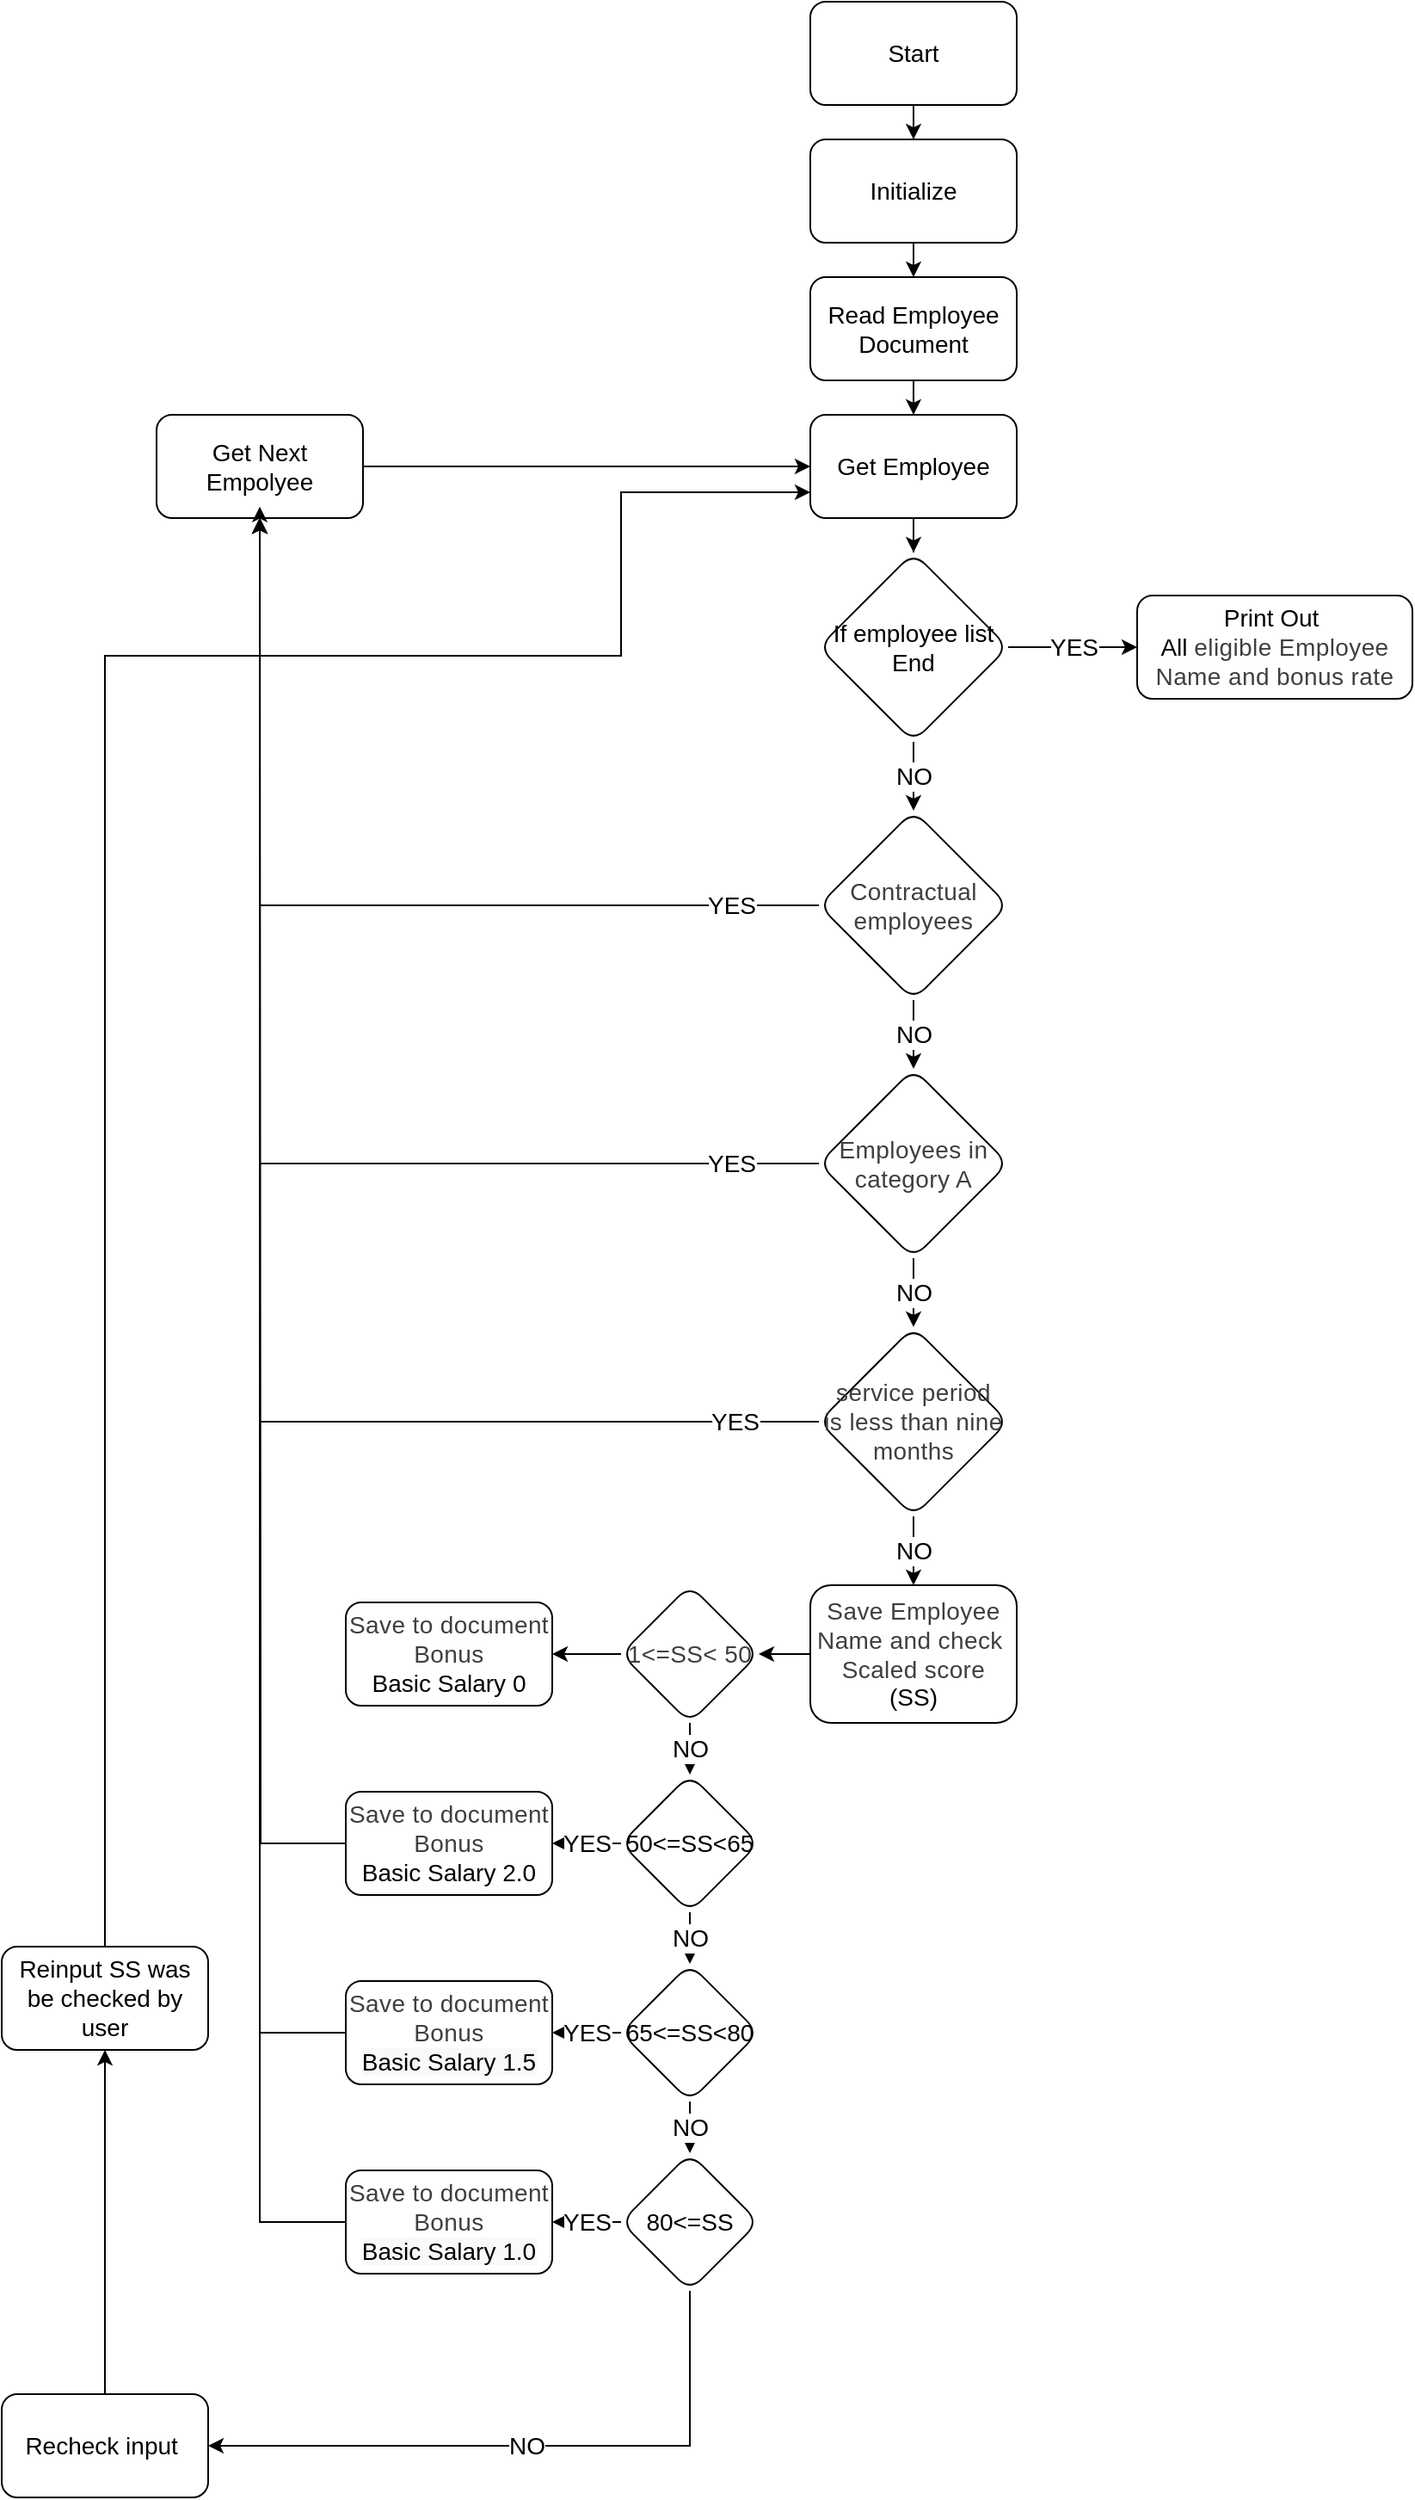<mxfile version="13.8.9" type="github">
  <diagram id="TZTiGv3IJGvv2dqckwBk" name="Page-1">
    <mxGraphModel dx="1867" dy="564" grid="1" gridSize="10" guides="1" tooltips="1" connect="1" arrows="1" fold="1" page="1" pageScale="1" pageWidth="850" pageHeight="1100" math="0" shadow="0">
      <root>
        <mxCell id="0" />
        <mxCell id="1" parent="0" />
        <mxCell id="0ykiGWg-pEmWMlpa55bD-3" value="" style="edgeStyle=orthogonalEdgeStyle;rounded=0;orthogonalLoop=1;jettySize=auto;html=1;fontFamily=Helvetica;fontSize=14;fontStyle=0;verticalAlign=middle;" edge="1" parent="1" source="0ykiGWg-pEmWMlpa55bD-1" target="0ykiGWg-pEmWMlpa55bD-2">
          <mxGeometry relative="1" as="geometry" />
        </mxCell>
        <mxCell id="0ykiGWg-pEmWMlpa55bD-1" value="Start" style="rounded=1;whiteSpace=wrap;html=1;fontFamily=Helvetica;fontSize=14;fontStyle=0;verticalAlign=middle;" vertex="1" parent="1">
          <mxGeometry x="340" width="120" height="60" as="geometry" />
        </mxCell>
        <mxCell id="0ykiGWg-pEmWMlpa55bD-5" value="" style="edgeStyle=orthogonalEdgeStyle;rounded=0;orthogonalLoop=1;jettySize=auto;html=1;fontFamily=Helvetica;fontSize=14;fontStyle=0;verticalAlign=middle;" edge="1" parent="1" source="0ykiGWg-pEmWMlpa55bD-2" target="0ykiGWg-pEmWMlpa55bD-4">
          <mxGeometry relative="1" as="geometry" />
        </mxCell>
        <mxCell id="0ykiGWg-pEmWMlpa55bD-2" value="Initialize" style="whiteSpace=wrap;html=1;rounded=1;fontFamily=Helvetica;fontSize=14;fontStyle=0;verticalAlign=middle;" vertex="1" parent="1">
          <mxGeometry x="340" y="80" width="120" height="60" as="geometry" />
        </mxCell>
        <mxCell id="0ykiGWg-pEmWMlpa55bD-7" value="" style="edgeStyle=orthogonalEdgeStyle;rounded=0;orthogonalLoop=1;jettySize=auto;html=1;fontFamily=Helvetica;fontSize=14;fontStyle=0;verticalAlign=middle;" edge="1" parent="1" source="0ykiGWg-pEmWMlpa55bD-4" target="0ykiGWg-pEmWMlpa55bD-6">
          <mxGeometry relative="1" as="geometry" />
        </mxCell>
        <mxCell id="0ykiGWg-pEmWMlpa55bD-4" value="Read Employee Document" style="whiteSpace=wrap;html=1;rounded=1;fontFamily=Helvetica;fontSize=14;fontStyle=0;verticalAlign=middle;" vertex="1" parent="1">
          <mxGeometry x="340" y="160" width="120" height="60" as="geometry" />
        </mxCell>
        <mxCell id="0ykiGWg-pEmWMlpa55bD-9" value="" style="edgeStyle=orthogonalEdgeStyle;rounded=0;orthogonalLoop=1;jettySize=auto;html=1;fontFamily=Helvetica;fontSize=14;fontStyle=0;verticalAlign=middle;" edge="1" parent="1" source="0ykiGWg-pEmWMlpa55bD-6" target="0ykiGWg-pEmWMlpa55bD-8">
          <mxGeometry relative="1" as="geometry" />
        </mxCell>
        <mxCell id="0ykiGWg-pEmWMlpa55bD-6" value="Get Employee" style="whiteSpace=wrap;html=1;rounded=1;fontFamily=Helvetica;fontSize=14;fontStyle=0;verticalAlign=middle;" vertex="1" parent="1">
          <mxGeometry x="340" y="240" width="120" height="60" as="geometry" />
        </mxCell>
        <mxCell id="0ykiGWg-pEmWMlpa55bD-11" value="YES" style="edgeStyle=orthogonalEdgeStyle;rounded=0;orthogonalLoop=1;jettySize=auto;html=1;fontFamily=Helvetica;fontSize=14;fontStyle=0;verticalAlign=middle;" edge="1" parent="1" source="0ykiGWg-pEmWMlpa55bD-8" target="0ykiGWg-pEmWMlpa55bD-10">
          <mxGeometry relative="1" as="geometry" />
        </mxCell>
        <mxCell id="0ykiGWg-pEmWMlpa55bD-17" value="NO" style="edgeStyle=orthogonalEdgeStyle;rounded=0;orthogonalLoop=1;jettySize=auto;html=1;fontFamily=Helvetica;fontSize=14;fontStyle=0;verticalAlign=middle;" edge="1" parent="1" source="0ykiGWg-pEmWMlpa55bD-8" target="0ykiGWg-pEmWMlpa55bD-16">
          <mxGeometry relative="1" as="geometry" />
        </mxCell>
        <mxCell id="0ykiGWg-pEmWMlpa55bD-8" value="If employee list&lt;br style=&quot;font-size: 14px;&quot;&gt;End" style="rhombus;whiteSpace=wrap;html=1;rounded=1;fontFamily=Helvetica;fontSize=14;fontStyle=0;verticalAlign=middle;" vertex="1" parent="1">
          <mxGeometry x="345" y="320" width="110" height="110" as="geometry" />
        </mxCell>
        <mxCell id="0ykiGWg-pEmWMlpa55bD-10" value="Print Out&amp;nbsp;&lt;br style=&quot;font-size: 14px;&quot;&gt;&lt;div style=&quot;font-size: 14px;&quot;&gt;&lt;span style=&quot;font-size: 14px;&quot;&gt;All &lt;font color=&quot;#3c4043&quot; style=&quot;font-size: 14px;&quot;&gt;&lt;span style=&quot;font-size: 14px ; letter-spacing: 0.2px&quot;&gt;eligible Employee Name and bonus rate&lt;/span&gt;&lt;/font&gt;&lt;/span&gt;&lt;/div&gt;" style="whiteSpace=wrap;html=1;rounded=1;fontFamily=Helvetica;fontSize=14;fontStyle=0;verticalAlign=middle;" vertex="1" parent="1">
          <mxGeometry x="530" y="345" width="160" height="60" as="geometry" />
        </mxCell>
        <mxCell id="0ykiGWg-pEmWMlpa55bD-19" value="NO" style="edgeStyle=orthogonalEdgeStyle;rounded=0;orthogonalLoop=1;jettySize=auto;html=1;fontFamily=Helvetica;fontSize=14;fontStyle=0;verticalAlign=middle;" edge="1" parent="1" source="0ykiGWg-pEmWMlpa55bD-16" target="0ykiGWg-pEmWMlpa55bD-18">
          <mxGeometry relative="1" as="geometry" />
        </mxCell>
        <mxCell id="0ykiGWg-pEmWMlpa55bD-27" value="YES" style="edgeStyle=orthogonalEdgeStyle;rounded=0;orthogonalLoop=1;jettySize=auto;html=1;fontFamily=Helvetica;fontSize=14;fontStyle=0;verticalAlign=middle;" edge="1" parent="1" source="0ykiGWg-pEmWMlpa55bD-16" target="0ykiGWg-pEmWMlpa55bD-26">
          <mxGeometry x="-0.812" relative="1" as="geometry">
            <mxPoint as="offset" />
          </mxGeometry>
        </mxCell>
        <mxCell id="0ykiGWg-pEmWMlpa55bD-16" value="&lt;span style=&quot;color: rgb(60, 64, 67); font-size: 14px; font-style: normal; letter-spacing: 0.2px; text-indent: 0px; text-transform: none; word-spacing: 0px; display: inline; float: none;&quot;&gt;Contractual employees&lt;/span&gt;" style="rhombus;whiteSpace=wrap;html=1;rounded=1;fontFamily=Helvetica;fontSize=14;fontStyle=0;verticalAlign=middle;" vertex="1" parent="1">
          <mxGeometry x="345" y="470" width="110" height="110" as="geometry" />
        </mxCell>
        <mxCell id="0ykiGWg-pEmWMlpa55bD-21" value="NO" style="edgeStyle=orthogonalEdgeStyle;rounded=0;orthogonalLoop=1;jettySize=auto;html=1;fontFamily=Helvetica;fontSize=14;fontStyle=0;verticalAlign=middle;" edge="1" parent="1" source="0ykiGWg-pEmWMlpa55bD-18" target="0ykiGWg-pEmWMlpa55bD-20">
          <mxGeometry relative="1" as="geometry" />
        </mxCell>
        <mxCell id="0ykiGWg-pEmWMlpa55bD-29" value="YES" style="edgeStyle=orthogonalEdgeStyle;rounded=0;orthogonalLoop=1;jettySize=auto;html=1;fontFamily=Helvetica;fontSize=14;entryX=0.5;entryY=1;entryDx=0;entryDy=0;fontStyle=0;verticalAlign=middle;" edge="1" parent="1" source="0ykiGWg-pEmWMlpa55bD-18" target="0ykiGWg-pEmWMlpa55bD-26">
          <mxGeometry x="-0.855" relative="1" as="geometry">
            <mxPoint x="90" y="310" as="targetPoint" />
            <mxPoint as="offset" />
          </mxGeometry>
        </mxCell>
        <mxCell id="0ykiGWg-pEmWMlpa55bD-18" value="&#xa;&#xa;&lt;span style=&quot;color: rgb(60, 64, 67); font-size: 14px; font-style: normal; letter-spacing: 0.2px; text-indent: 0px; text-transform: none; word-spacing: 0px; display: inline; float: none;&quot;&gt;Employees in category A&lt;/span&gt;&#xa;&#xa;" style="rhombus;whiteSpace=wrap;html=1;rounded=1;fontFamily=Helvetica;fontSize=14;fontStyle=0;verticalAlign=middle;" vertex="1" parent="1">
          <mxGeometry x="345" y="620" width="110" height="110" as="geometry" />
        </mxCell>
        <mxCell id="0ykiGWg-pEmWMlpa55bD-30" value="YES" style="edgeStyle=orthogonalEdgeStyle;rounded=0;orthogonalLoop=1;jettySize=auto;html=1;entryX=0.5;entryY=1;entryDx=0;entryDy=0;fontFamily=Helvetica;fontSize=14;fontStyle=0;verticalAlign=middle;" edge="1" parent="1" source="0ykiGWg-pEmWMlpa55bD-20" target="0ykiGWg-pEmWMlpa55bD-26">
          <mxGeometry x="-0.885" relative="1" as="geometry">
            <mxPoint as="offset" />
          </mxGeometry>
        </mxCell>
        <mxCell id="0ykiGWg-pEmWMlpa55bD-36" value="NO" style="edgeStyle=orthogonalEdgeStyle;rounded=0;orthogonalLoop=1;jettySize=auto;html=1;fontFamily=Helvetica;fontSize=14;fontStyle=0;verticalAlign=middle;" edge="1" parent="1" source="0ykiGWg-pEmWMlpa55bD-20" target="0ykiGWg-pEmWMlpa55bD-35">
          <mxGeometry relative="1" as="geometry" />
        </mxCell>
        <mxCell id="0ykiGWg-pEmWMlpa55bD-20" value="&lt;span style=&quot;color: rgb(60, 64, 67); font-size: 14px; font-style: normal; letter-spacing: 0.2px; text-indent: 0px; text-transform: none; word-spacing: 0px; display: inline; float: none;&quot;&gt;service period &lt;br style=&quot;font-size: 14px;&quot;&gt;is less than nine months&lt;/span&gt;" style="rhombus;whiteSpace=wrap;html=1;rounded=1;fontFamily=Helvetica;fontSize=14;fontStyle=0;verticalAlign=middle;" vertex="1" parent="1">
          <mxGeometry x="345" y="770" width="110" height="110" as="geometry" />
        </mxCell>
        <mxCell id="0ykiGWg-pEmWMlpa55bD-28" style="edgeStyle=orthogonalEdgeStyle;rounded=0;orthogonalLoop=1;jettySize=auto;html=1;entryX=0;entryY=0.5;entryDx=0;entryDy=0;fontFamily=Helvetica;fontSize=14;fontStyle=0;verticalAlign=middle;" edge="1" parent="1" source="0ykiGWg-pEmWMlpa55bD-26" target="0ykiGWg-pEmWMlpa55bD-6">
          <mxGeometry relative="1" as="geometry" />
        </mxCell>
        <mxCell id="0ykiGWg-pEmWMlpa55bD-26" value="Get Next Empolyee" style="whiteSpace=wrap;html=1;rounded=1;fontFamily=Helvetica;fontStyle=0;verticalAlign=middle;fontSize=14;" vertex="1" parent="1">
          <mxGeometry x="-40" y="240" width="120" height="60" as="geometry" />
        </mxCell>
        <mxCell id="0ykiGWg-pEmWMlpa55bD-38" value="" style="edgeStyle=orthogonalEdgeStyle;rounded=0;orthogonalLoop=1;jettySize=auto;html=1;fontFamily=Helvetica;fontSize=14;fontStyle=0;verticalAlign=middle;" edge="1" parent="1" source="0ykiGWg-pEmWMlpa55bD-35" target="0ykiGWg-pEmWMlpa55bD-37">
          <mxGeometry relative="1" as="geometry" />
        </mxCell>
        <mxCell id="0ykiGWg-pEmWMlpa55bD-35" value="&lt;span style=&quot;color: rgb(60 , 64 , 67) ; font-size: 14px ; font-style: normal ; letter-spacing: 0.2px ; text-indent: 0px ; text-transform: none ; word-spacing: 0px ; display: inline ; float: none&quot;&gt;Save Employee Name and check&amp;nbsp;&lt;br&gt;Scaled score&lt;br style=&quot;font-size: 14px&quot;&gt;&lt;/span&gt;(SS)" style="whiteSpace=wrap;html=1;rounded=1;fontFamily=Helvetica;fontStyle=0;verticalAlign=middle;fontSize=14;" vertex="1" parent="1">
          <mxGeometry x="340" y="920" width="120" height="80" as="geometry" />
        </mxCell>
        <mxCell id="0ykiGWg-pEmWMlpa55bD-40" value="NO" style="edgeStyle=orthogonalEdgeStyle;rounded=0;orthogonalLoop=1;jettySize=auto;html=1;fontFamily=Helvetica;fontSize=14;fontStyle=0;verticalAlign=middle;" edge="1" parent="1" source="0ykiGWg-pEmWMlpa55bD-37" target="0ykiGWg-pEmWMlpa55bD-39">
          <mxGeometry relative="1" as="geometry" />
        </mxCell>
        <mxCell id="0ykiGWg-pEmWMlpa55bD-65" value="" style="edgeStyle=orthogonalEdgeStyle;rounded=0;orthogonalLoop=1;jettySize=auto;html=1;fontFamily=Helvetica;fontSize=14;" edge="1" parent="1" source="0ykiGWg-pEmWMlpa55bD-37" target="0ykiGWg-pEmWMlpa55bD-64">
          <mxGeometry relative="1" as="geometry" />
        </mxCell>
        <mxCell id="0ykiGWg-pEmWMlpa55bD-37" value="&lt;font color=&quot;#3c4043&quot; style=&quot;font-size: 14px&quot;&gt;&lt;span style=&quot;font-size: 14px ; letter-spacing: 0.2px&quot;&gt;1&amp;lt;=SS&amp;lt; 50&lt;/span&gt;&lt;/font&gt;" style="rhombus;whiteSpace=wrap;html=1;rounded=1;fontFamily=Helvetica;fontStyle=0;verticalAlign=middle;fontSize=14;" vertex="1" parent="1">
          <mxGeometry x="230" y="920" width="80" height="80" as="geometry" />
        </mxCell>
        <mxCell id="0ykiGWg-pEmWMlpa55bD-43" value="NO" style="edgeStyle=orthogonalEdgeStyle;rounded=0;orthogonalLoop=1;jettySize=auto;html=1;fontFamily=Helvetica;fontSize=14;fontStyle=0;verticalAlign=middle;" edge="1" parent="1" source="0ykiGWg-pEmWMlpa55bD-39" target="0ykiGWg-pEmWMlpa55bD-42">
          <mxGeometry relative="1" as="geometry" />
        </mxCell>
        <mxCell id="0ykiGWg-pEmWMlpa55bD-54" value="YES" style="edgeStyle=orthogonalEdgeStyle;rounded=0;orthogonalLoop=1;jettySize=auto;html=1;fontFamily=Helvetica;fontSize=14;fontStyle=0;verticalAlign=middle;" edge="1" parent="1" source="0ykiGWg-pEmWMlpa55bD-39" target="0ykiGWg-pEmWMlpa55bD-53">
          <mxGeometry relative="1" as="geometry" />
        </mxCell>
        <mxCell id="0ykiGWg-pEmWMlpa55bD-39" value="50&amp;lt;=SS&amp;lt;65" style="rhombus;whiteSpace=wrap;html=1;rounded=1;fontFamily=Helvetica;fontStyle=0;verticalAlign=middle;fontSize=14;" vertex="1" parent="1">
          <mxGeometry x="230" y="1030" width="80" height="80" as="geometry" />
        </mxCell>
        <mxCell id="0ykiGWg-pEmWMlpa55bD-45" value="NO" style="edgeStyle=orthogonalEdgeStyle;rounded=0;orthogonalLoop=1;jettySize=auto;html=1;fontFamily=Helvetica;fontSize=14;fontStyle=0;verticalAlign=middle;" edge="1" parent="1" source="0ykiGWg-pEmWMlpa55bD-42" target="0ykiGWg-pEmWMlpa55bD-44">
          <mxGeometry relative="1" as="geometry" />
        </mxCell>
        <mxCell id="0ykiGWg-pEmWMlpa55bD-56" value="YES" style="edgeStyle=orthogonalEdgeStyle;rounded=0;orthogonalLoop=1;jettySize=auto;html=1;fontFamily=Helvetica;fontSize=14;fontStyle=0;verticalAlign=middle;" edge="1" parent="1" source="0ykiGWg-pEmWMlpa55bD-42" target="0ykiGWg-pEmWMlpa55bD-55">
          <mxGeometry relative="1" as="geometry" />
        </mxCell>
        <mxCell id="0ykiGWg-pEmWMlpa55bD-42" value="65&amp;lt;=SS&amp;lt;80" style="rhombus;whiteSpace=wrap;html=1;rounded=1;fontFamily=Helvetica;fontStyle=0;verticalAlign=middle;fontSize=14;" vertex="1" parent="1">
          <mxGeometry x="230" y="1140" width="80" height="80" as="geometry" />
        </mxCell>
        <mxCell id="0ykiGWg-pEmWMlpa55bD-51" value="NO" style="edgeStyle=orthogonalEdgeStyle;rounded=0;orthogonalLoop=1;jettySize=auto;html=1;entryX=1;entryY=0.5;entryDx=0;entryDy=0;fontFamily=Helvetica;fontSize=14;fontStyle=0;verticalAlign=middle;" edge="1" parent="1" source="0ykiGWg-pEmWMlpa55bD-44" target="0ykiGWg-pEmWMlpa55bD-46">
          <mxGeometry relative="1" as="geometry">
            <Array as="points">
              <mxPoint x="270" y="1420" />
            </Array>
          </mxGeometry>
        </mxCell>
        <mxCell id="0ykiGWg-pEmWMlpa55bD-58" value="YES" style="edgeStyle=orthogonalEdgeStyle;rounded=0;orthogonalLoop=1;jettySize=auto;html=1;fontFamily=Helvetica;fontSize=14;fontStyle=0;verticalAlign=middle;" edge="1" parent="1" source="0ykiGWg-pEmWMlpa55bD-44" target="0ykiGWg-pEmWMlpa55bD-57">
          <mxGeometry relative="1" as="geometry" />
        </mxCell>
        <mxCell id="0ykiGWg-pEmWMlpa55bD-44" value="80&amp;lt;=SS" style="rhombus;whiteSpace=wrap;html=1;rounded=1;fontFamily=Helvetica;fontStyle=0;verticalAlign=middle;fontSize=14;" vertex="1" parent="1">
          <mxGeometry x="230" y="1250" width="80" height="80" as="geometry" />
        </mxCell>
        <mxCell id="0ykiGWg-pEmWMlpa55bD-49" value="" style="edgeStyle=orthogonalEdgeStyle;rounded=0;orthogonalLoop=1;jettySize=auto;html=1;fontFamily=Helvetica;fontSize=14;fontStyle=0;verticalAlign=middle;" edge="1" parent="1" source="0ykiGWg-pEmWMlpa55bD-46" target="0ykiGWg-pEmWMlpa55bD-48">
          <mxGeometry relative="1" as="geometry" />
        </mxCell>
        <mxCell id="0ykiGWg-pEmWMlpa55bD-46" value="Recheck input&amp;nbsp;&lt;br style=&quot;font-size: 14px;&quot;&gt;" style="whiteSpace=wrap;html=1;rounded=1;fontFamily=Helvetica;fontStyle=0;verticalAlign=middle;fontSize=14;" vertex="1" parent="1">
          <mxGeometry x="-130" y="1390" width="120" height="60" as="geometry" />
        </mxCell>
        <mxCell id="0ykiGWg-pEmWMlpa55bD-50" style="edgeStyle=orthogonalEdgeStyle;rounded=0;orthogonalLoop=1;jettySize=auto;html=1;fontFamily=Helvetica;fontSize=14;fontStyle=0;verticalAlign=middle;entryX=0;entryY=0.75;entryDx=0;entryDy=0;" edge="1" parent="1" source="0ykiGWg-pEmWMlpa55bD-48" target="0ykiGWg-pEmWMlpa55bD-6">
          <mxGeometry relative="1" as="geometry">
            <mxPoint x="90" y="297.778" as="targetPoint" />
            <Array as="points">
              <mxPoint x="-70" y="380" />
              <mxPoint x="230" y="380" />
              <mxPoint x="230" y="285" />
            </Array>
          </mxGeometry>
        </mxCell>
        <mxCell id="0ykiGWg-pEmWMlpa55bD-48" value="Reinput SS was be checked by user" style="whiteSpace=wrap;html=1;rounded=1;fontFamily=Helvetica;fontStyle=0;verticalAlign=middle;fontSize=14;" vertex="1" parent="1">
          <mxGeometry x="-130" y="1130" width="120" height="60" as="geometry" />
        </mxCell>
        <mxCell id="0ykiGWg-pEmWMlpa55bD-61" style="edgeStyle=orthogonalEdgeStyle;rounded=0;orthogonalLoop=1;jettySize=auto;html=1;fontFamily=Helvetica;fontSize=14;fontStyle=0;verticalAlign=middle;" edge="1" parent="1" source="0ykiGWg-pEmWMlpa55bD-53">
          <mxGeometry relative="1" as="geometry">
            <mxPoint x="20" y="293.333" as="targetPoint" />
          </mxGeometry>
        </mxCell>
        <mxCell id="0ykiGWg-pEmWMlpa55bD-53" value="&lt;span style=&quot;color: rgb(60, 64, 67); font-size: 14px; letter-spacing: 0.2px;&quot;&gt;Save to document&lt;br style=&quot;font-size: 14px;&quot;&gt;Bonus&lt;br style=&quot;font-size: 14px;&quot;&gt;&lt;/span&gt;Basic Salary 2.0" style="whiteSpace=wrap;html=1;rounded=1;fontFamily=Helvetica;fontStyle=0;verticalAlign=middle;fontSize=14;" vertex="1" parent="1">
          <mxGeometry x="70" y="1040" width="120" height="60" as="geometry" />
        </mxCell>
        <mxCell id="0ykiGWg-pEmWMlpa55bD-62" style="edgeStyle=orthogonalEdgeStyle;rounded=0;orthogonalLoop=1;jettySize=auto;html=1;entryX=0.5;entryY=1;entryDx=0;entryDy=0;fontFamily=Helvetica;fontSize=14;fontStyle=0;verticalAlign=middle;" edge="1" parent="1" source="0ykiGWg-pEmWMlpa55bD-55" target="0ykiGWg-pEmWMlpa55bD-26">
          <mxGeometry relative="1" as="geometry">
            <Array as="points">
              <mxPoint x="20" y="1180" />
            </Array>
          </mxGeometry>
        </mxCell>
        <mxCell id="0ykiGWg-pEmWMlpa55bD-55" value="&lt;span style=&quot;color: rgb(60, 64, 67); font-size: 14px; letter-spacing: 0.2px;&quot;&gt;Save to document&lt;/span&gt;&lt;br style=&quot;color: rgb(60, 64, 67); font-size: 14px; letter-spacing: 0.2px;&quot;&gt;&lt;span style=&quot;color: rgb(60, 64, 67); font-size: 14px; letter-spacing: 0.2px;&quot;&gt;Bonus&lt;/span&gt;&lt;span style=&quot;font-style: normal; text-align: center; text-indent: 0px; text-transform: none; word-spacing: 0px; background-color: rgb(248, 249, 250); color: rgb(60, 64, 67); font-size: 14px; letter-spacing: 0.2px;&quot;&gt;&lt;br style=&quot;font-size: 14px;&quot;&gt;&lt;/span&gt;&lt;span style=&quot;color: rgb(0, 0, 0); font-size: 14px; font-style: normal; letter-spacing: normal; text-align: center; text-indent: 0px; text-transform: none; word-spacing: 0px; background-color: rgb(248, 249, 250); display: inline; float: none;&quot;&gt;Basic Salary 1.5&lt;/span&gt;" style="whiteSpace=wrap;html=1;rounded=1;fontFamily=Helvetica;fontStyle=0;verticalAlign=middle;fontSize=14;" vertex="1" parent="1">
          <mxGeometry x="70" y="1150" width="120" height="60" as="geometry" />
        </mxCell>
        <mxCell id="0ykiGWg-pEmWMlpa55bD-60" style="edgeStyle=orthogonalEdgeStyle;rounded=0;orthogonalLoop=1;jettySize=auto;html=1;fontFamily=Helvetica;fontSize=14;entryX=0.5;entryY=1;entryDx=0;entryDy=0;fontStyle=0;verticalAlign=middle;" edge="1" parent="1" source="0ykiGWg-pEmWMlpa55bD-57" target="0ykiGWg-pEmWMlpa55bD-26">
          <mxGeometry relative="1" as="geometry">
            <mxPoint x="90" y="293.333" as="targetPoint" />
            <Array as="points">
              <mxPoint x="20" y="1290" />
            </Array>
          </mxGeometry>
        </mxCell>
        <mxCell id="0ykiGWg-pEmWMlpa55bD-57" value="&lt;span style=&quot;color: rgb(60, 64, 67); font-size: 14px; letter-spacing: 0.2px;&quot;&gt;Save to document&lt;/span&gt;&lt;br style=&quot;color: rgb(60, 64, 67); font-size: 14px; letter-spacing: 0.2px;&quot;&gt;&lt;span style=&quot;color: rgb(60, 64, 67); font-size: 14px; letter-spacing: 0.2px;&quot;&gt;Bonus&lt;/span&gt;&lt;span style=&quot;font-style: normal; text-align: center; text-indent: 0px; text-transform: none; word-spacing: 0px; background-color: rgb(248, 249, 250); color: rgb(60, 64, 67); font-size: 14px; letter-spacing: 0.2px;&quot;&gt;&lt;br style=&quot;font-size: 14px;&quot;&gt;&lt;/span&gt;&lt;span style=&quot;color: rgb(0, 0, 0); font-size: 14px; font-style: normal; letter-spacing: normal; text-align: center; text-indent: 0px; text-transform: none; word-spacing: 0px; background-color: rgb(248, 249, 250); display: inline; float: none;&quot;&gt;Basic Salary 1.0&lt;/span&gt;" style="whiteSpace=wrap;html=1;rounded=1;fontFamily=Helvetica;fontStyle=0;verticalAlign=middle;fontSize=14;" vertex="1" parent="1">
          <mxGeometry x="70" y="1260" width="120" height="60" as="geometry" />
        </mxCell>
        <mxCell id="0ykiGWg-pEmWMlpa55bD-64" value="&lt;span style=&quot;color: rgb(60 , 64 , 67) ; letter-spacing: 0.2px&quot;&gt;Save to document&lt;br&gt;Bonus&lt;br&gt;&lt;/span&gt;&lt;span&gt;Basic Salary 0&lt;/span&gt;" style="whiteSpace=wrap;html=1;rounded=1;fontSize=14;fontStyle=0;" vertex="1" parent="1">
          <mxGeometry x="70" y="930" width="120" height="60" as="geometry" />
        </mxCell>
      </root>
    </mxGraphModel>
  </diagram>
</mxfile>
